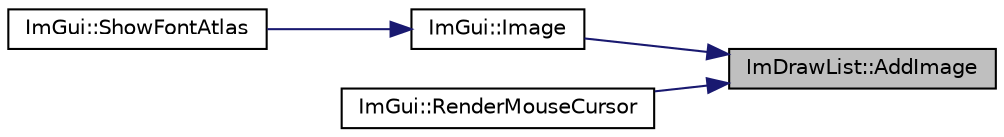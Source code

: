 digraph "ImDrawList::AddImage"
{
 // LATEX_PDF_SIZE
  edge [fontname="Helvetica",fontsize="10",labelfontname="Helvetica",labelfontsize="10"];
  node [fontname="Helvetica",fontsize="10",shape=record];
  rankdir="RL";
  Node1 [label="ImDrawList::AddImage",height=0.2,width=0.4,color="black", fillcolor="grey75", style="filled", fontcolor="black",tooltip=" "];
  Node1 -> Node2 [dir="back",color="midnightblue",fontsize="10",style="solid"];
  Node2 [label="ImGui::Image",height=0.2,width=0.4,color="black", fillcolor="white", style="filled",URL="$namespace_im_gui.html#ad8705ac3b718c1b2e84e7b8c34f90249",tooltip=" "];
  Node2 -> Node3 [dir="back",color="midnightblue",fontsize="10",style="solid"];
  Node3 [label="ImGui::ShowFontAtlas",height=0.2,width=0.4,color="black", fillcolor="white", style="filled",URL="$namespace_im_gui.html#acab51ec2b39577845309f24535381038",tooltip=" "];
  Node1 -> Node4 [dir="back",color="midnightblue",fontsize="10",style="solid"];
  Node4 [label="ImGui::RenderMouseCursor",height=0.2,width=0.4,color="black", fillcolor="white", style="filled",URL="$namespace_im_gui.html#a9eb200f0281b30094da70dc8207c5e3b",tooltip=" "];
}

